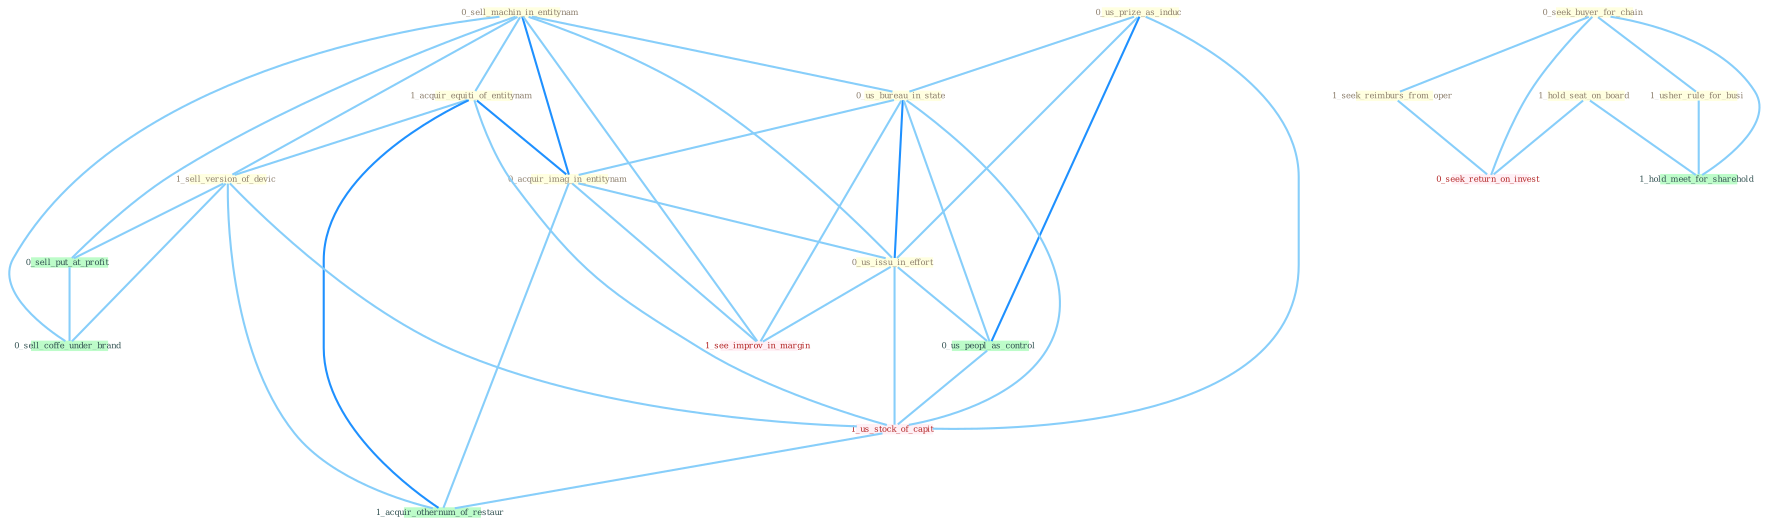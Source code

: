 Graph G{ 
    node
    [shape=polygon,style=filled,width=.5,height=.06,color="#BDFCC9",fixedsize=true,fontsize=4,
    fontcolor="#2f4f4f"];
    {node
    [color="#ffffe0", fontcolor="#8b7d6b"] "0_sell_machin_in_entitynam " "1_acquir_equiti_of_entitynam " "1_hold_seat_on_board " "0_us_prize_as_induc " "0_seek_buyer_for_chain " "1_usher_rule_for_busi " "0_us_bureau_in_state " "1_seek_reimburs_from_oper " "0_acquir_imag_in_entitynam " "0_us_issu_in_effort " "1_sell_version_of_devic "}
{node [color="#fff0f5", fontcolor="#b22222"] "0_seek_return_on_invest " "1_us_stock_of_capit " "1_see_improv_in_margin "}
edge [color="#B0E2FF"];

	"0_sell_machin_in_entitynam " -- "1_acquir_equiti_of_entitynam " [w="1", color="#87cefa" ];
	"0_sell_machin_in_entitynam " -- "0_us_bureau_in_state " [w="1", color="#87cefa" ];
	"0_sell_machin_in_entitynam " -- "0_acquir_imag_in_entitynam " [w="2", color="#1e90ff" , len=0.8];
	"0_sell_machin_in_entitynam " -- "0_us_issu_in_effort " [w="1", color="#87cefa" ];
	"0_sell_machin_in_entitynam " -- "1_sell_version_of_devic " [w="1", color="#87cefa" ];
	"0_sell_machin_in_entitynam " -- "0_sell_put_at_profit " [w="1", color="#87cefa" ];
	"0_sell_machin_in_entitynam " -- "1_see_improv_in_margin " [w="1", color="#87cefa" ];
	"0_sell_machin_in_entitynam " -- "0_sell_coffe_under_brand " [w="1", color="#87cefa" ];
	"1_acquir_equiti_of_entitynam " -- "0_acquir_imag_in_entitynam " [w="2", color="#1e90ff" , len=0.8];
	"1_acquir_equiti_of_entitynam " -- "1_sell_version_of_devic " [w="1", color="#87cefa" ];
	"1_acquir_equiti_of_entitynam " -- "1_us_stock_of_capit " [w="1", color="#87cefa" ];
	"1_acquir_equiti_of_entitynam " -- "1_acquir_othernum_of_restaur " [w="2", color="#1e90ff" , len=0.8];
	"1_hold_seat_on_board " -- "0_seek_return_on_invest " [w="1", color="#87cefa" ];
	"1_hold_seat_on_board " -- "1_hold_meet_for_sharehold " [w="1", color="#87cefa" ];
	"0_us_prize_as_induc " -- "0_us_bureau_in_state " [w="1", color="#87cefa" ];
	"0_us_prize_as_induc " -- "0_us_issu_in_effort " [w="1", color="#87cefa" ];
	"0_us_prize_as_induc " -- "0_us_peopl_as_control " [w="2", color="#1e90ff" , len=0.8];
	"0_us_prize_as_induc " -- "1_us_stock_of_capit " [w="1", color="#87cefa" ];
	"0_seek_buyer_for_chain " -- "1_usher_rule_for_busi " [w="1", color="#87cefa" ];
	"0_seek_buyer_for_chain " -- "1_seek_reimburs_from_oper " [w="1", color="#87cefa" ];
	"0_seek_buyer_for_chain " -- "0_seek_return_on_invest " [w="1", color="#87cefa" ];
	"0_seek_buyer_for_chain " -- "1_hold_meet_for_sharehold " [w="1", color="#87cefa" ];
	"1_usher_rule_for_busi " -- "1_hold_meet_for_sharehold " [w="1", color="#87cefa" ];
	"0_us_bureau_in_state " -- "0_acquir_imag_in_entitynam " [w="1", color="#87cefa" ];
	"0_us_bureau_in_state " -- "0_us_issu_in_effort " [w="2", color="#1e90ff" , len=0.8];
	"0_us_bureau_in_state " -- "0_us_peopl_as_control " [w="1", color="#87cefa" ];
	"0_us_bureau_in_state " -- "1_us_stock_of_capit " [w="1", color="#87cefa" ];
	"0_us_bureau_in_state " -- "1_see_improv_in_margin " [w="1", color="#87cefa" ];
	"1_seek_reimburs_from_oper " -- "0_seek_return_on_invest " [w="1", color="#87cefa" ];
	"0_acquir_imag_in_entitynam " -- "0_us_issu_in_effort " [w="1", color="#87cefa" ];
	"0_acquir_imag_in_entitynam " -- "1_see_improv_in_margin " [w="1", color="#87cefa" ];
	"0_acquir_imag_in_entitynam " -- "1_acquir_othernum_of_restaur " [w="1", color="#87cefa" ];
	"0_us_issu_in_effort " -- "0_us_peopl_as_control " [w="1", color="#87cefa" ];
	"0_us_issu_in_effort " -- "1_us_stock_of_capit " [w="1", color="#87cefa" ];
	"0_us_issu_in_effort " -- "1_see_improv_in_margin " [w="1", color="#87cefa" ];
	"1_sell_version_of_devic " -- "0_sell_put_at_profit " [w="1", color="#87cefa" ];
	"1_sell_version_of_devic " -- "1_us_stock_of_capit " [w="1", color="#87cefa" ];
	"1_sell_version_of_devic " -- "0_sell_coffe_under_brand " [w="1", color="#87cefa" ];
	"1_sell_version_of_devic " -- "1_acquir_othernum_of_restaur " [w="1", color="#87cefa" ];
	"0_us_peopl_as_control " -- "1_us_stock_of_capit " [w="1", color="#87cefa" ];
	"0_sell_put_at_profit " -- "0_sell_coffe_under_brand " [w="1", color="#87cefa" ];
	"1_us_stock_of_capit " -- "1_acquir_othernum_of_restaur " [w="1", color="#87cefa" ];
}